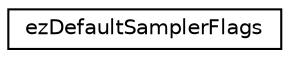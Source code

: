 digraph "Graphical Class Hierarchy"
{
 // LATEX_PDF_SIZE
  edge [fontname="Helvetica",fontsize="10",labelfontname="Helvetica",labelfontsize="10"];
  node [fontname="Helvetica",fontsize="10",shape=record];
  rankdir="LR";
  Node0 [label="ezDefaultSamplerFlags",height=0.2,width=0.4,color="black", fillcolor="white", style="filled",URL="$dc/df6/structez_default_sampler_flags.htm",tooltip=" "];
}
